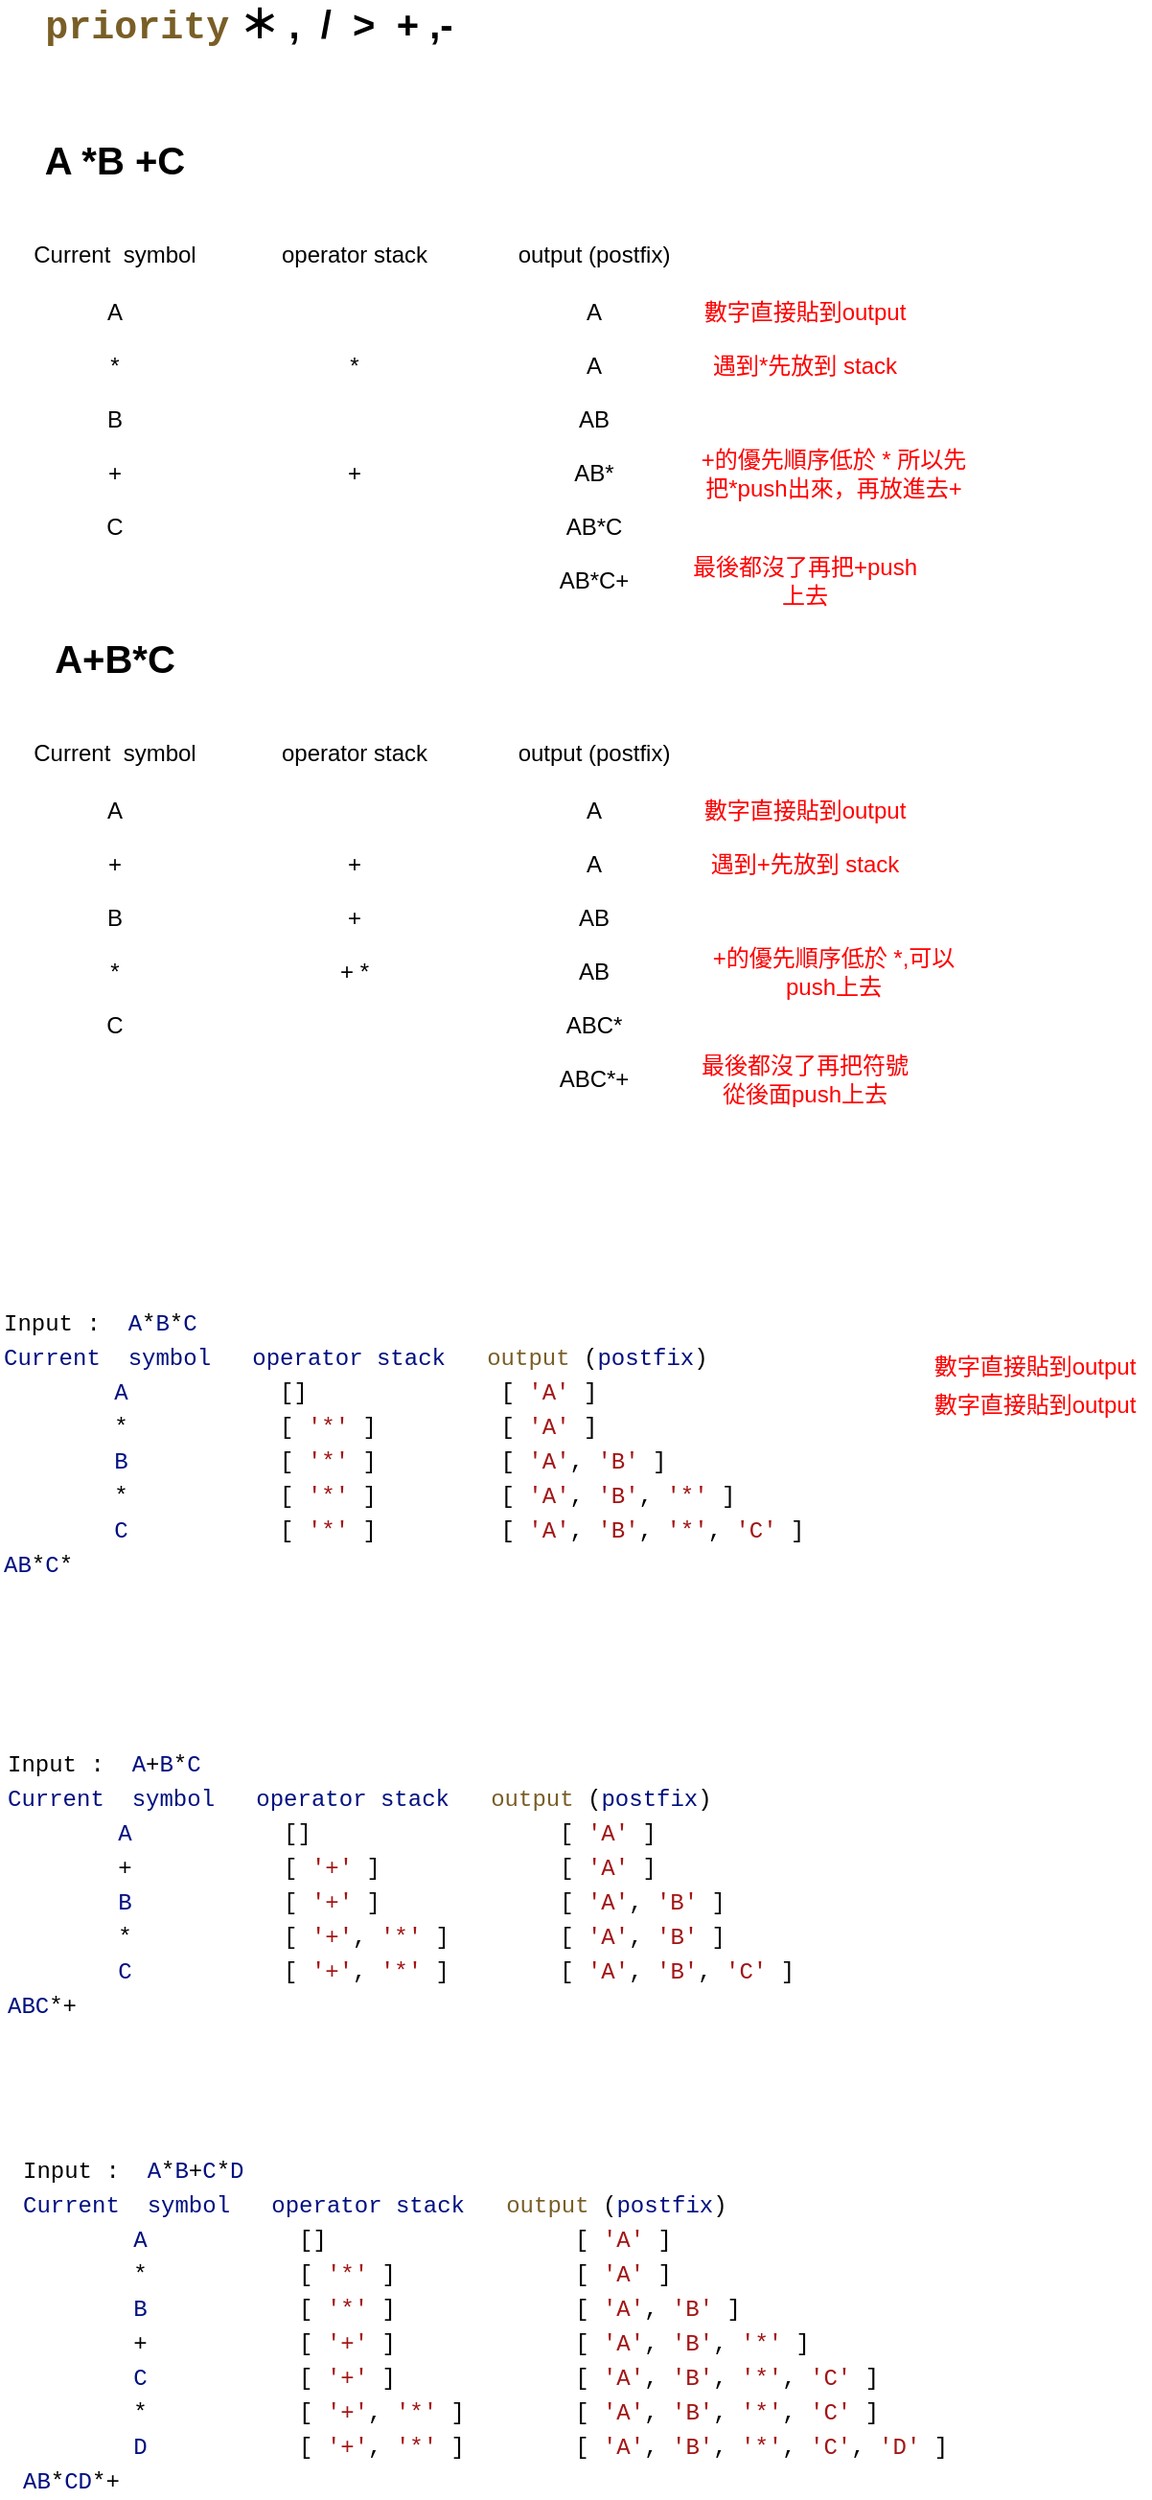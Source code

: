<mxfile version="11.3.0" type="device" pages="1"><diagram id="aN_OeSwFfWppXnUm667k" name="第1頁"><mxGraphModel dx="788" dy="567" grid="1" gridSize="10" guides="1" tooltips="1" connect="1" arrows="1" fold="1" page="1" pageScale="1" pageWidth="827" pageHeight="1169" math="0" shadow="0"><root><mxCell id="0"/><mxCell id="1" parent="0"/><mxCell id="iZFqowNPbmtwOZ752MMc-1" value="&lt;font style=&quot;font-size: 20px&quot;&gt;&lt;b&gt;A *B +C&lt;/b&gt;&lt;/font&gt;" style="text;html=1;strokeColor=none;fillColor=none;align=center;verticalAlign=middle;whiteSpace=wrap;rounded=0;" vertex="1" parent="1"><mxGeometry x="50" y="190" width="80" height="20" as="geometry"/></mxCell><mxCell id="iZFqowNPbmtwOZ752MMc-2" value="Current&amp;nbsp; symbol" style="text;html=1;strokeColor=none;fillColor=none;align=center;verticalAlign=middle;whiteSpace=wrap;rounded=0;flipH=1;" vertex="1" parent="1"><mxGeometry x="40" y="240" width="100" height="20" as="geometry"/></mxCell><mxCell id="iZFqowNPbmtwOZ752MMc-3" value="operator stack" style="text;html=1;strokeColor=none;fillColor=none;align=center;verticalAlign=middle;whiteSpace=wrap;rounded=0;flipH=1;" vertex="1" parent="1"><mxGeometry x="165" y="240" width="100" height="20" as="geometry"/></mxCell><mxCell id="iZFqowNPbmtwOZ752MMc-4" value="output (postfix)" style="text;html=1;strokeColor=none;fillColor=none;align=center;verticalAlign=middle;whiteSpace=wrap;rounded=0;flipH=1;" vertex="1" parent="1"><mxGeometry x="290" y="240" width="100" height="20" as="geometry"/></mxCell><mxCell id="iZFqowNPbmtwOZ752MMc-11" value="" style="group" vertex="1" connectable="0" parent="1"><mxGeometry x="70" y="298" width="290" height="20" as="geometry"/></mxCell><mxCell id="iZFqowNPbmtwOZ752MMc-8" value="*" style="text;html=1;strokeColor=none;fillColor=none;align=center;verticalAlign=middle;whiteSpace=wrap;rounded=0;" vertex="1" parent="iZFqowNPbmtwOZ752MMc-11"><mxGeometry width="40" height="20" as="geometry"/></mxCell><mxCell id="iZFqowNPbmtwOZ752MMc-9" value="A" style="text;html=1;strokeColor=none;fillColor=none;align=center;verticalAlign=middle;whiteSpace=wrap;rounded=0;" vertex="1" parent="iZFqowNPbmtwOZ752MMc-11"><mxGeometry x="250" width="40" height="20" as="geometry"/></mxCell><mxCell id="iZFqowNPbmtwOZ752MMc-10" value="*" style="text;html=1;strokeColor=none;fillColor=none;align=center;verticalAlign=middle;whiteSpace=wrap;rounded=0;" vertex="1" parent="iZFqowNPbmtwOZ752MMc-11"><mxGeometry x="125" width="40" height="20" as="geometry"/></mxCell><mxCell id="iZFqowNPbmtwOZ752MMc-17" value="" style="group" vertex="1" connectable="0" parent="1"><mxGeometry x="70" y="354" width="290" height="20" as="geometry"/></mxCell><mxCell id="iZFqowNPbmtwOZ752MMc-18" value="+" style="text;html=1;strokeColor=none;fillColor=none;align=center;verticalAlign=middle;whiteSpace=wrap;rounded=0;" vertex="1" parent="iZFqowNPbmtwOZ752MMc-17"><mxGeometry width="40" height="20" as="geometry"/></mxCell><mxCell id="iZFqowNPbmtwOZ752MMc-19" value="AB*" style="text;html=1;strokeColor=none;fillColor=none;align=center;verticalAlign=middle;whiteSpace=wrap;rounded=0;" vertex="1" parent="iZFqowNPbmtwOZ752MMc-17"><mxGeometry x="250" width="40" height="20" as="geometry"/></mxCell><mxCell id="iZFqowNPbmtwOZ752MMc-20" value="+" style="text;html=1;strokeColor=none;fillColor=none;align=center;verticalAlign=middle;whiteSpace=wrap;rounded=0;" vertex="1" parent="iZFqowNPbmtwOZ752MMc-17"><mxGeometry x="125" width="40" height="20" as="geometry"/></mxCell><mxCell id="iZFqowNPbmtwOZ752MMc-22" value="" style="group" vertex="1" connectable="0" parent="1"><mxGeometry x="70" y="326" width="290" height="20" as="geometry"/></mxCell><mxCell id="iZFqowNPbmtwOZ752MMc-23" value="B" style="text;html=1;strokeColor=none;fillColor=none;align=center;verticalAlign=middle;whiteSpace=wrap;rounded=0;" vertex="1" parent="iZFqowNPbmtwOZ752MMc-22"><mxGeometry width="40" height="20" as="geometry"/></mxCell><mxCell id="iZFqowNPbmtwOZ752MMc-24" value="AB" style="text;html=1;strokeColor=none;fillColor=none;align=center;verticalAlign=middle;whiteSpace=wrap;rounded=0;" vertex="1" parent="iZFqowNPbmtwOZ752MMc-22"><mxGeometry x="250" width="40" height="20" as="geometry"/></mxCell><mxCell id="iZFqowNPbmtwOZ752MMc-25" value="&amp;nbsp;" style="text;html=1;strokeColor=none;fillColor=none;align=center;verticalAlign=middle;whiteSpace=wrap;rounded=0;" vertex="1" parent="iZFqowNPbmtwOZ752MMc-22"><mxGeometry x="125" width="40" height="20" as="geometry"/></mxCell><mxCell id="iZFqowNPbmtwOZ752MMc-26" value="" style="group" vertex="1" connectable="0" parent="1"><mxGeometry x="70" y="270" width="290" height="20" as="geometry"/></mxCell><mxCell id="iZFqowNPbmtwOZ752MMc-5" value="A" style="text;html=1;strokeColor=none;fillColor=none;align=center;verticalAlign=middle;whiteSpace=wrap;rounded=0;" vertex="1" parent="iZFqowNPbmtwOZ752MMc-26"><mxGeometry width="40" height="20" as="geometry"/></mxCell><mxCell id="iZFqowNPbmtwOZ752MMc-7" value="A" style="text;html=1;strokeColor=none;fillColor=none;align=center;verticalAlign=middle;whiteSpace=wrap;rounded=0;" vertex="1" parent="iZFqowNPbmtwOZ752MMc-26"><mxGeometry x="250" width="40" height="20" as="geometry"/></mxCell><mxCell id="iZFqowNPbmtwOZ752MMc-35" value="" style="group" vertex="1" connectable="0" parent="1"><mxGeometry x="70" y="382" width="290" height="20" as="geometry"/></mxCell><mxCell id="iZFqowNPbmtwOZ752MMc-36" value="C" style="text;html=1;strokeColor=none;fillColor=none;align=center;verticalAlign=middle;whiteSpace=wrap;rounded=0;" vertex="1" parent="iZFqowNPbmtwOZ752MMc-35"><mxGeometry width="40" height="20" as="geometry"/></mxCell><mxCell id="iZFqowNPbmtwOZ752MMc-37" value="AB*C" style="text;html=1;strokeColor=none;fillColor=none;align=center;verticalAlign=middle;whiteSpace=wrap;rounded=0;" vertex="1" parent="iZFqowNPbmtwOZ752MMc-35"><mxGeometry x="250" width="40" height="20" as="geometry"/></mxCell><mxCell id="iZFqowNPbmtwOZ752MMc-38" value="&amp;nbsp;" style="text;html=1;strokeColor=none;fillColor=none;align=center;verticalAlign=middle;whiteSpace=wrap;rounded=0;" vertex="1" parent="iZFqowNPbmtwOZ752MMc-35"><mxGeometry x="125" width="40" height="20" as="geometry"/></mxCell><mxCell id="iZFqowNPbmtwOZ752MMc-40" value="" style="group" vertex="1" connectable="0" parent="1"><mxGeometry x="70" y="410" width="290" height="20" as="geometry"/></mxCell><mxCell id="iZFqowNPbmtwOZ752MMc-41" value="&amp;nbsp;" style="text;html=1;strokeColor=none;fillColor=none;align=center;verticalAlign=middle;whiteSpace=wrap;rounded=0;" vertex="1" parent="iZFqowNPbmtwOZ752MMc-40"><mxGeometry width="40" height="20" as="geometry"/></mxCell><mxCell id="iZFqowNPbmtwOZ752MMc-42" value="AB*C+" style="text;html=1;strokeColor=none;fillColor=none;align=center;verticalAlign=middle;whiteSpace=wrap;rounded=0;" vertex="1" parent="iZFqowNPbmtwOZ752MMc-40"><mxGeometry x="250" width="40" height="20" as="geometry"/></mxCell><mxCell id="iZFqowNPbmtwOZ752MMc-43" value="&amp;nbsp;" style="text;html=1;strokeColor=none;fillColor=none;align=center;verticalAlign=middle;whiteSpace=wrap;rounded=0;" vertex="1" parent="iZFqowNPbmtwOZ752MMc-40"><mxGeometry x="125" width="40" height="20" as="geometry"/></mxCell><mxCell id="iZFqowNPbmtwOZ752MMc-47" value="&lt;font color=&quot;#ff0000&quot;&gt;數字直接貼到output&lt;/font&gt;" style="text;html=1;strokeColor=none;fillColor=none;align=center;verticalAlign=middle;whiteSpace=wrap;rounded=0;" vertex="1" parent="1"><mxGeometry x="390" y="270" width="120" height="20" as="geometry"/></mxCell><mxCell id="iZFqowNPbmtwOZ752MMc-48" value="&lt;font color=&quot;#ff0000&quot;&gt;遇到*先放到 stack&lt;/font&gt;" style="text;html=1;strokeColor=none;fillColor=none;align=center;verticalAlign=middle;whiteSpace=wrap;rounded=0;" vertex="1" parent="1"><mxGeometry x="390" y="298" width="120" height="20" as="geometry"/></mxCell><mxCell id="iZFqowNPbmtwOZ752MMc-51" value="&lt;font color=&quot;#ff0000&quot;&gt;+的優先順序低於 * 所以先把*push出來，再放進去+&lt;br&gt;&lt;/font&gt;" style="text;html=1;strokeColor=none;fillColor=none;align=center;verticalAlign=middle;whiteSpace=wrap;rounded=0;" vertex="1" parent="1"><mxGeometry x="390" y="354" width="150" height="20" as="geometry"/></mxCell><mxCell id="iZFqowNPbmtwOZ752MMc-52" value="&lt;font color=&quot;#ff0000&quot;&gt;最後都沒了再把+push上去&lt;br&gt;&lt;/font&gt;" style="text;html=1;strokeColor=none;fillColor=none;align=center;verticalAlign=middle;whiteSpace=wrap;rounded=0;" vertex="1" parent="1"><mxGeometry x="390" y="410" width="120" height="20" as="geometry"/></mxCell><mxCell id="iZFqowNPbmtwOZ752MMc-53" value="&lt;b style=&quot;font-size: 20px&quot;&gt;&lt;span style=&quot;color: rgb(121 , 94 , 38) ; background-color: rgb(255 , 255 , 255) ; font-family: &amp;#34;menlo&amp;#34; , &amp;#34;monaco&amp;#34; , &amp;#34;courier new&amp;#34; , monospace ; white-space: pre&quot;&gt;priority&lt;/span&gt;&amp;nbsp;＊ ,&amp;nbsp; /&amp;nbsp; &amp;gt;&amp;nbsp; + ,-&amp;nbsp;&amp;nbsp;&lt;/b&gt;" style="text;html=1;strokeColor=none;fillColor=none;align=center;verticalAlign=middle;whiteSpace=wrap;rounded=0;" vertex="1" parent="1"><mxGeometry x="32.5" y="120" width="265" height="20" as="geometry"/></mxCell><mxCell id="iZFqowNPbmtwOZ752MMc-54" value="&lt;font style=&quot;font-size: 20px&quot;&gt;&lt;b&gt;A+B*C&lt;/b&gt;&lt;/font&gt;" style="text;html=1;strokeColor=none;fillColor=none;align=center;verticalAlign=middle;whiteSpace=wrap;rounded=0;" vertex="1" parent="1"><mxGeometry x="50" y="450" width="80" height="20" as="geometry"/></mxCell><mxCell id="iZFqowNPbmtwOZ752MMc-55" value="Current&amp;nbsp; symbol" style="text;html=1;strokeColor=none;fillColor=none;align=center;verticalAlign=middle;whiteSpace=wrap;rounded=0;flipH=1;" vertex="1" parent="1"><mxGeometry x="40" y="500" width="100" height="20" as="geometry"/></mxCell><mxCell id="iZFqowNPbmtwOZ752MMc-56" value="operator stack" style="text;html=1;strokeColor=none;fillColor=none;align=center;verticalAlign=middle;whiteSpace=wrap;rounded=0;flipH=1;" vertex="1" parent="1"><mxGeometry x="165" y="500" width="100" height="20" as="geometry"/></mxCell><mxCell id="iZFqowNPbmtwOZ752MMc-57" value="output (postfix)" style="text;html=1;strokeColor=none;fillColor=none;align=center;verticalAlign=middle;whiteSpace=wrap;rounded=0;flipH=1;" vertex="1" parent="1"><mxGeometry x="290" y="500" width="100" height="20" as="geometry"/></mxCell><mxCell id="iZFqowNPbmtwOZ752MMc-58" value="" style="group" vertex="1" connectable="0" parent="1"><mxGeometry x="70" y="558" width="290" height="20" as="geometry"/></mxCell><mxCell id="iZFqowNPbmtwOZ752MMc-59" value="+" style="text;html=1;strokeColor=none;fillColor=none;align=center;verticalAlign=middle;whiteSpace=wrap;rounded=0;" vertex="1" parent="iZFqowNPbmtwOZ752MMc-58"><mxGeometry width="40" height="20" as="geometry"/></mxCell><mxCell id="iZFqowNPbmtwOZ752MMc-60" value="A" style="text;html=1;strokeColor=none;fillColor=none;align=center;verticalAlign=middle;whiteSpace=wrap;rounded=0;" vertex="1" parent="iZFqowNPbmtwOZ752MMc-58"><mxGeometry x="250" width="40" height="20" as="geometry"/></mxCell><mxCell id="iZFqowNPbmtwOZ752MMc-61" value="+" style="text;html=1;strokeColor=none;fillColor=none;align=center;verticalAlign=middle;whiteSpace=wrap;rounded=0;" vertex="1" parent="iZFqowNPbmtwOZ752MMc-58"><mxGeometry x="125" width="40" height="20" as="geometry"/></mxCell><mxCell id="iZFqowNPbmtwOZ752MMc-62" value="" style="group" vertex="1" connectable="0" parent="1"><mxGeometry x="70" y="614" width="290" height="20" as="geometry"/></mxCell><mxCell id="iZFqowNPbmtwOZ752MMc-63" value="*" style="text;html=1;strokeColor=none;fillColor=none;align=center;verticalAlign=middle;whiteSpace=wrap;rounded=0;" vertex="1" parent="iZFqowNPbmtwOZ752MMc-62"><mxGeometry width="40" height="20" as="geometry"/></mxCell><mxCell id="iZFqowNPbmtwOZ752MMc-64" value="AB" style="text;html=1;strokeColor=none;fillColor=none;align=center;verticalAlign=middle;whiteSpace=wrap;rounded=0;" vertex="1" parent="iZFqowNPbmtwOZ752MMc-62"><mxGeometry x="250" width="40" height="20" as="geometry"/></mxCell><mxCell id="iZFqowNPbmtwOZ752MMc-65" value="+ *" style="text;html=1;strokeColor=none;fillColor=none;align=center;verticalAlign=middle;whiteSpace=wrap;rounded=0;" vertex="1" parent="iZFqowNPbmtwOZ752MMc-62"><mxGeometry x="125" width="40" height="20" as="geometry"/></mxCell><mxCell id="iZFqowNPbmtwOZ752MMc-66" value="" style="group" vertex="1" connectable="0" parent="1"><mxGeometry x="70" y="586" width="290" height="20" as="geometry"/></mxCell><mxCell id="iZFqowNPbmtwOZ752MMc-67" value="B" style="text;html=1;strokeColor=none;fillColor=none;align=center;verticalAlign=middle;whiteSpace=wrap;rounded=0;" vertex="1" parent="iZFqowNPbmtwOZ752MMc-66"><mxGeometry width="40" height="20" as="geometry"/></mxCell><mxCell id="iZFqowNPbmtwOZ752MMc-68" value="AB" style="text;html=1;strokeColor=none;fillColor=none;align=center;verticalAlign=middle;whiteSpace=wrap;rounded=0;" vertex="1" parent="iZFqowNPbmtwOZ752MMc-66"><mxGeometry x="250" width="40" height="20" as="geometry"/></mxCell><mxCell id="iZFqowNPbmtwOZ752MMc-69" value="+" style="text;html=1;strokeColor=none;fillColor=none;align=center;verticalAlign=middle;whiteSpace=wrap;rounded=0;" vertex="1" parent="iZFqowNPbmtwOZ752MMc-66"><mxGeometry x="125" width="40" height="20" as="geometry"/></mxCell><mxCell id="iZFqowNPbmtwOZ752MMc-70" value="" style="group" vertex="1" connectable="0" parent="1"><mxGeometry x="70" y="530" width="290" height="20" as="geometry"/></mxCell><mxCell id="iZFqowNPbmtwOZ752MMc-71" value="A" style="text;html=1;strokeColor=none;fillColor=none;align=center;verticalAlign=middle;whiteSpace=wrap;rounded=0;" vertex="1" parent="iZFqowNPbmtwOZ752MMc-70"><mxGeometry width="40" height="20" as="geometry"/></mxCell><mxCell id="iZFqowNPbmtwOZ752MMc-72" value="A" style="text;html=1;strokeColor=none;fillColor=none;align=center;verticalAlign=middle;whiteSpace=wrap;rounded=0;" vertex="1" parent="iZFqowNPbmtwOZ752MMc-70"><mxGeometry x="250" width="40" height="20" as="geometry"/></mxCell><mxCell id="iZFqowNPbmtwOZ752MMc-73" value="" style="group" vertex="1" connectable="0" parent="1"><mxGeometry x="70" y="642" width="290" height="20" as="geometry"/></mxCell><mxCell id="iZFqowNPbmtwOZ752MMc-74" value="C" style="text;html=1;strokeColor=none;fillColor=none;align=center;verticalAlign=middle;whiteSpace=wrap;rounded=0;" vertex="1" parent="iZFqowNPbmtwOZ752MMc-73"><mxGeometry width="40" height="20" as="geometry"/></mxCell><mxCell id="iZFqowNPbmtwOZ752MMc-75" value="ABC*" style="text;html=1;strokeColor=none;fillColor=none;align=center;verticalAlign=middle;whiteSpace=wrap;rounded=0;" vertex="1" parent="iZFqowNPbmtwOZ752MMc-73"><mxGeometry x="250" width="40" height="20" as="geometry"/></mxCell><mxCell id="iZFqowNPbmtwOZ752MMc-76" value="&amp;nbsp;" style="text;html=1;strokeColor=none;fillColor=none;align=center;verticalAlign=middle;whiteSpace=wrap;rounded=0;" vertex="1" parent="iZFqowNPbmtwOZ752MMc-73"><mxGeometry x="125" width="40" height="20" as="geometry"/></mxCell><mxCell id="iZFqowNPbmtwOZ752MMc-77" value="" style="group" vertex="1" connectable="0" parent="1"><mxGeometry x="70" y="670" width="290" height="20" as="geometry"/></mxCell><mxCell id="iZFqowNPbmtwOZ752MMc-78" value="&amp;nbsp;" style="text;html=1;strokeColor=none;fillColor=none;align=center;verticalAlign=middle;whiteSpace=wrap;rounded=0;" vertex="1" parent="iZFqowNPbmtwOZ752MMc-77"><mxGeometry width="40" height="20" as="geometry"/></mxCell><mxCell id="iZFqowNPbmtwOZ752MMc-79" value="ABC*+" style="text;html=1;strokeColor=none;fillColor=none;align=center;verticalAlign=middle;whiteSpace=wrap;rounded=0;" vertex="1" parent="iZFqowNPbmtwOZ752MMc-77"><mxGeometry x="250" width="40" height="20" as="geometry"/></mxCell><mxCell id="iZFqowNPbmtwOZ752MMc-80" value="&amp;nbsp;" style="text;html=1;strokeColor=none;fillColor=none;align=center;verticalAlign=middle;whiteSpace=wrap;rounded=0;" vertex="1" parent="iZFqowNPbmtwOZ752MMc-77"><mxGeometry x="125" width="40" height="20" as="geometry"/></mxCell><mxCell id="iZFqowNPbmtwOZ752MMc-81" value="&lt;font color=&quot;#ff0000&quot;&gt;數字直接貼到output&lt;/font&gt;" style="text;html=1;strokeColor=none;fillColor=none;align=center;verticalAlign=middle;whiteSpace=wrap;rounded=0;" vertex="1" parent="1"><mxGeometry x="390" y="530" width="120" height="20" as="geometry"/></mxCell><mxCell id="iZFqowNPbmtwOZ752MMc-82" value="&lt;font color=&quot;#ff0000&quot;&gt;遇到+先放到 stack&lt;/font&gt;" style="text;html=1;strokeColor=none;fillColor=none;align=center;verticalAlign=middle;whiteSpace=wrap;rounded=0;" vertex="1" parent="1"><mxGeometry x="390" y="558" width="120" height="20" as="geometry"/></mxCell><mxCell id="iZFqowNPbmtwOZ752MMc-83" value="&lt;font color=&quot;#ff0000&quot;&gt;+的優先順序低於 *,可以push上去&lt;br&gt;&lt;/font&gt;" style="text;html=1;strokeColor=none;fillColor=none;align=center;verticalAlign=middle;whiteSpace=wrap;rounded=0;" vertex="1" parent="1"><mxGeometry x="390" y="614" width="150" height="20" as="geometry"/></mxCell><mxCell id="iZFqowNPbmtwOZ752MMc-84" value="&lt;font color=&quot;#ff0000&quot;&gt;最後都沒了再把符號從後面push上去&lt;br&gt;&lt;/font&gt;" style="text;html=1;strokeColor=none;fillColor=none;align=center;verticalAlign=middle;whiteSpace=wrap;rounded=0;" vertex="1" parent="1"><mxGeometry x="390" y="670" width="120" height="20" as="geometry"/></mxCell><mxCell id="iZFqowNPbmtwOZ752MMc-87" value="&lt;div style=&quot;background-color: rgb(255 , 255 , 255) ; font-family: &amp;#34;menlo&amp;#34; , &amp;#34;monaco&amp;#34; , &amp;#34;courier new&amp;#34; , monospace ; line-height: 18px ; white-space: pre&quot;&gt;&lt;div style=&quot;font-family: &amp;#34;menlo&amp;#34; , &amp;#34;monaco&amp;#34; , &amp;#34;courier new&amp;#34; , monospace ; line-height: 18px&quot;&gt;&lt;div&gt;Input&amp;nbsp;:&amp;nbsp;&amp;nbsp;&lt;span style=&quot;color: #001080&quot;&gt;A&lt;/span&gt;*&lt;span style=&quot;color: #001080&quot;&gt;B&lt;/span&gt;*&lt;span style=&quot;color: #001080&quot;&gt;C&lt;/span&gt;&lt;/div&gt;&lt;div&gt;&lt;span style=&quot;color: #001080&quot;&gt;Current&lt;/span&gt;&amp;nbsp;&amp;nbsp;&lt;span style=&quot;color: #001080&quot;&gt;symbol&lt;/span&gt;&amp;nbsp;&amp;nbsp;&amp;nbsp;&lt;span style=&quot;color: #001080&quot;&gt;operator&lt;/span&gt;&amp;nbsp;&lt;span style=&quot;color: #001080&quot;&gt;stack&lt;/span&gt;&amp;nbsp;&amp;nbsp;&amp;nbsp;&lt;span style=&quot;color: #795e26&quot;&gt;output&lt;/span&gt;&amp;nbsp;(&lt;span style=&quot;color: #001080&quot;&gt;postfix&lt;/span&gt;)&lt;/div&gt;&lt;div&gt;&amp;nbsp;&amp;nbsp;&amp;nbsp;&amp;nbsp;&amp;nbsp;&amp;nbsp;&amp;nbsp;&amp;nbsp;&lt;span style=&quot;color: #001080&quot;&gt;A&lt;/span&gt;&amp;nbsp;&amp;nbsp;&amp;nbsp;&amp;nbsp;&amp;nbsp;&amp;nbsp;&amp;nbsp;&amp;nbsp;&amp;nbsp;&amp;nbsp;&amp;nbsp;[]&amp;nbsp;&amp;nbsp;&amp;nbsp;&amp;nbsp;&amp;nbsp;&amp;nbsp;&amp;nbsp;&amp;nbsp;&amp;nbsp;&amp;nbsp;&amp;nbsp;&amp;nbsp;&amp;nbsp;&amp;nbsp;[&amp;nbsp;&lt;span style=&quot;color: #a31515&quot;&gt;'A'&lt;/span&gt;&amp;nbsp;]&lt;/div&gt;&lt;div&gt;&amp;nbsp;&amp;nbsp;&amp;nbsp;&amp;nbsp;&amp;nbsp;&amp;nbsp;&amp;nbsp;&amp;nbsp;*&amp;nbsp;&amp;nbsp;&amp;nbsp;&amp;nbsp;&amp;nbsp;&amp;nbsp;&amp;nbsp;&amp;nbsp;&amp;nbsp;&amp;nbsp;&amp;nbsp;[&amp;nbsp;&lt;span style=&quot;color: #a31515&quot;&gt;'*'&lt;/span&gt;&amp;nbsp;]&amp;nbsp;&amp;nbsp;&amp;nbsp;&amp;nbsp;&amp;nbsp;&amp;nbsp;&amp;nbsp;&amp;nbsp;&amp;nbsp;[&amp;nbsp;&lt;span style=&quot;color: #a31515&quot;&gt;'A'&lt;/span&gt;&amp;nbsp;]&lt;/div&gt;&lt;div&gt;&amp;nbsp;&amp;nbsp;&amp;nbsp;&amp;nbsp;&amp;nbsp;&amp;nbsp;&amp;nbsp;&amp;nbsp;&lt;span style=&quot;color: #001080&quot;&gt;B&lt;/span&gt;&amp;nbsp;&amp;nbsp;&amp;nbsp;&amp;nbsp;&amp;nbsp;&amp;nbsp;&amp;nbsp;&amp;nbsp;&amp;nbsp;&amp;nbsp;&amp;nbsp;[&amp;nbsp;&lt;span style=&quot;color: #a31515&quot;&gt;'*'&lt;/span&gt;&amp;nbsp;]&amp;nbsp;&amp;nbsp;&amp;nbsp;&amp;nbsp;&amp;nbsp;&amp;nbsp;&amp;nbsp;&amp;nbsp;&amp;nbsp;[&amp;nbsp;&lt;span style=&quot;color: #a31515&quot;&gt;'A'&lt;/span&gt;,&amp;nbsp;&lt;span style=&quot;color: #a31515&quot;&gt;'B'&lt;/span&gt;&amp;nbsp;]&lt;/div&gt;&lt;div&gt;&amp;nbsp;&amp;nbsp;&amp;nbsp;&amp;nbsp;&amp;nbsp;&amp;nbsp;&amp;nbsp;&amp;nbsp;*&amp;nbsp;&amp;nbsp;&amp;nbsp;&amp;nbsp;&amp;nbsp;&amp;nbsp;&amp;nbsp;&amp;nbsp;&amp;nbsp;&amp;nbsp;&amp;nbsp;[&amp;nbsp;&lt;span style=&quot;color: #a31515&quot;&gt;'*'&lt;/span&gt;&amp;nbsp;]&amp;nbsp;&amp;nbsp;&amp;nbsp;&amp;nbsp;&amp;nbsp;&amp;nbsp;&amp;nbsp;&amp;nbsp;&amp;nbsp;[&amp;nbsp;&lt;span style=&quot;color: #a31515&quot;&gt;'A'&lt;/span&gt;,&amp;nbsp;&lt;span style=&quot;color: #a31515&quot;&gt;'B'&lt;/span&gt;,&amp;nbsp;&lt;span style=&quot;color: #a31515&quot;&gt;'*'&lt;/span&gt;&amp;nbsp;]&lt;/div&gt;&lt;div&gt;&amp;nbsp;&amp;nbsp;&amp;nbsp;&amp;nbsp;&amp;nbsp;&amp;nbsp;&amp;nbsp;&amp;nbsp;&lt;span style=&quot;color: #001080&quot;&gt;C&lt;/span&gt;&amp;nbsp;&amp;nbsp;&amp;nbsp;&amp;nbsp;&amp;nbsp;&amp;nbsp;&amp;nbsp;&amp;nbsp;&amp;nbsp;&amp;nbsp;&amp;nbsp;[&amp;nbsp;&lt;span style=&quot;color: #a31515&quot;&gt;'*'&lt;/span&gt;&amp;nbsp;]&amp;nbsp;&amp;nbsp;&amp;nbsp;&amp;nbsp;&amp;nbsp;&amp;nbsp;&amp;nbsp;&amp;nbsp;&amp;nbsp;[&amp;nbsp;&lt;span style=&quot;color: #a31515&quot;&gt;'A'&lt;/span&gt;,&amp;nbsp;&lt;span style=&quot;color: #a31515&quot;&gt;'B'&lt;/span&gt;,&amp;nbsp;&lt;span style=&quot;color: #a31515&quot;&gt;'*'&lt;/span&gt;,&amp;nbsp;&lt;span style=&quot;color: #a31515&quot;&gt;'C'&lt;/span&gt;&amp;nbsp;]&lt;/div&gt;&lt;div&gt;&lt;span style=&quot;color: #001080&quot;&gt;AB&lt;/span&gt;*&lt;span style=&quot;color: #001080&quot;&gt;C&lt;/span&gt;*&lt;/div&gt;&lt;/div&gt;&lt;/div&gt;" style="text;html=1;strokeColor=none;fillColor=none;align=left;verticalAlign=middle;whiteSpace=wrap;rounded=0;" vertex="1" parent="1"><mxGeometry x="30" y="780" width="470" height="180" as="geometry"/></mxCell><mxCell id="iZFqowNPbmtwOZ752MMc-88" value="&lt;font color=&quot;#ff0000&quot;&gt;數字直接貼到output&lt;/font&gt;" style="text;html=1;strokeColor=none;fillColor=none;align=center;verticalAlign=middle;whiteSpace=wrap;rounded=0;" vertex="1" parent="1"><mxGeometry x="510" y="820" width="120" height="20" as="geometry"/></mxCell><mxCell id="iZFqowNPbmtwOZ752MMc-89" value="&lt;font color=&quot;#ff0000&quot;&gt;數字直接貼到output&lt;/font&gt;" style="text;html=1;strokeColor=none;fillColor=none;align=center;verticalAlign=middle;whiteSpace=wrap;rounded=0;" vertex="1" parent="1"><mxGeometry x="510" y="840" width="120" height="20" as="geometry"/></mxCell><mxCell id="iZFqowNPbmtwOZ752MMc-91" value="&lt;div style=&quot;background-color: rgb(255 , 255 , 255) ; font-family: &amp;quot;menlo&amp;quot; , &amp;quot;monaco&amp;quot; , &amp;quot;courier new&amp;quot; , monospace ; line-height: 18px ; white-space: pre&quot;&gt;&lt;div&gt;Input&amp;nbsp;:&amp;nbsp;&amp;nbsp;&lt;span style=&quot;color: #001080&quot;&gt;A&lt;/span&gt;+&lt;span style=&quot;color: #001080&quot;&gt;B&lt;/span&gt;*&lt;span style=&quot;color: #001080&quot;&gt;C&lt;/span&gt;&lt;/div&gt;&lt;div&gt;&lt;span style=&quot;color: #001080&quot;&gt;Current&lt;/span&gt;&amp;nbsp;&amp;nbsp;&lt;span style=&quot;color: #001080&quot;&gt;symbol&lt;/span&gt;&amp;nbsp;&amp;nbsp;&amp;nbsp;&lt;span style=&quot;color: #001080&quot;&gt;operator&lt;/span&gt;&amp;nbsp;&lt;span style=&quot;color: #001080&quot;&gt;stack&lt;/span&gt;&amp;nbsp;&amp;nbsp;&amp;nbsp;&lt;span style=&quot;color: #795e26&quot;&gt;output&lt;/span&gt;&amp;nbsp;(&lt;span style=&quot;color: #001080&quot;&gt;postfix&lt;/span&gt;)&lt;/div&gt;&lt;div&gt;&amp;nbsp;&amp;nbsp;&amp;nbsp;&amp;nbsp;&amp;nbsp;&amp;nbsp;&amp;nbsp;&amp;nbsp;&lt;span style=&quot;color: #001080&quot;&gt;A&lt;/span&gt;&amp;nbsp;&amp;nbsp;&amp;nbsp;&amp;nbsp;&amp;nbsp;&amp;nbsp;&amp;nbsp;&amp;nbsp;&amp;nbsp;&amp;nbsp;&amp;nbsp;[]&amp;nbsp;&amp;nbsp;&amp;nbsp;&amp;nbsp;&amp;nbsp;&amp;nbsp;&amp;nbsp;&amp;nbsp;&amp;nbsp;&amp;nbsp;&amp;nbsp;&amp;nbsp;&amp;nbsp;&amp;nbsp;&amp;nbsp;&amp;nbsp;&amp;nbsp;&amp;nbsp;[&amp;nbsp;&lt;span style=&quot;color: #a31515&quot;&gt;'A'&lt;/span&gt;&amp;nbsp;]&lt;/div&gt;&lt;div&gt;&amp;nbsp;&amp;nbsp;&amp;nbsp;&amp;nbsp;&amp;nbsp;&amp;nbsp;&amp;nbsp;&amp;nbsp;+&amp;nbsp;&amp;nbsp;&amp;nbsp;&amp;nbsp;&amp;nbsp;&amp;nbsp;&amp;nbsp;&amp;nbsp;&amp;nbsp;&amp;nbsp;&amp;nbsp;[&amp;nbsp;&lt;span style=&quot;color: #a31515&quot;&gt;'+'&lt;/span&gt;&amp;nbsp;]&amp;nbsp;&amp;nbsp;&amp;nbsp;&amp;nbsp;&amp;nbsp;&amp;nbsp;&amp;nbsp;&amp;nbsp;&amp;nbsp;&amp;nbsp;&amp;nbsp;&amp;nbsp;&amp;nbsp;[&amp;nbsp;&lt;span style=&quot;color: #a31515&quot;&gt;'A'&lt;/span&gt;&amp;nbsp;]&lt;/div&gt;&lt;div&gt;&amp;nbsp;&amp;nbsp;&amp;nbsp;&amp;nbsp;&amp;nbsp;&amp;nbsp;&amp;nbsp;&amp;nbsp;&lt;span style=&quot;color: #001080&quot;&gt;B&lt;/span&gt;&amp;nbsp;&amp;nbsp;&amp;nbsp;&amp;nbsp;&amp;nbsp;&amp;nbsp;&amp;nbsp;&amp;nbsp;&amp;nbsp;&amp;nbsp;&amp;nbsp;[&amp;nbsp;&lt;span style=&quot;color: #a31515&quot;&gt;'+'&lt;/span&gt;&amp;nbsp;]&amp;nbsp;&amp;nbsp;&amp;nbsp;&amp;nbsp;&amp;nbsp;&amp;nbsp;&amp;nbsp;&amp;nbsp;&amp;nbsp;&amp;nbsp;&amp;nbsp;&amp;nbsp;&amp;nbsp;[&amp;nbsp;&lt;span style=&quot;color: #a31515&quot;&gt;'A'&lt;/span&gt;,&amp;nbsp;&lt;span style=&quot;color: #a31515&quot;&gt;'B'&lt;/span&gt;&amp;nbsp;]&lt;/div&gt;&lt;div&gt;&amp;nbsp;&amp;nbsp;&amp;nbsp;&amp;nbsp;&amp;nbsp;&amp;nbsp;&amp;nbsp;&amp;nbsp;*&amp;nbsp;&amp;nbsp;&amp;nbsp;&amp;nbsp;&amp;nbsp;&amp;nbsp;&amp;nbsp;&amp;nbsp;&amp;nbsp;&amp;nbsp;&amp;nbsp;[&amp;nbsp;&lt;span style=&quot;color: #a31515&quot;&gt;'+'&lt;/span&gt;,&amp;nbsp;&lt;span style=&quot;color: #a31515&quot;&gt;'*'&lt;/span&gt;&amp;nbsp;]&amp;nbsp;&amp;nbsp;&amp;nbsp;&amp;nbsp;&amp;nbsp;&amp;nbsp;&amp;nbsp;&amp;nbsp;[&amp;nbsp;&lt;span style=&quot;color: #a31515&quot;&gt;'A'&lt;/span&gt;,&amp;nbsp;&lt;span style=&quot;color: #a31515&quot;&gt;'B'&lt;/span&gt;&amp;nbsp;]&lt;/div&gt;&lt;div&gt;&amp;nbsp;&amp;nbsp;&amp;nbsp;&amp;nbsp;&amp;nbsp;&amp;nbsp;&amp;nbsp;&amp;nbsp;&lt;span style=&quot;color: #001080&quot;&gt;C&lt;/span&gt;&amp;nbsp;&amp;nbsp;&amp;nbsp;&amp;nbsp;&amp;nbsp;&amp;nbsp;&amp;nbsp;&amp;nbsp;&amp;nbsp;&amp;nbsp;&amp;nbsp;[&amp;nbsp;&lt;span style=&quot;color: #a31515&quot;&gt;'+'&lt;/span&gt;,&amp;nbsp;&lt;span style=&quot;color: #a31515&quot;&gt;'*'&lt;/span&gt;&amp;nbsp;]&amp;nbsp;&amp;nbsp;&amp;nbsp;&amp;nbsp;&amp;nbsp;&amp;nbsp;&amp;nbsp;&amp;nbsp;[&amp;nbsp;&lt;span style=&quot;color: #a31515&quot;&gt;'A'&lt;/span&gt;,&amp;nbsp;&lt;span style=&quot;color: #a31515&quot;&gt;'B'&lt;/span&gt;,&amp;nbsp;&lt;span style=&quot;color: #a31515&quot;&gt;'C'&lt;/span&gt;&amp;nbsp;]&lt;/div&gt;&lt;div&gt;&lt;span style=&quot;color: #001080&quot;&gt;ABC&lt;/span&gt;*+&lt;/div&gt;&lt;/div&gt;" style="text;html=1;strokeColor=none;fillColor=none;align=left;verticalAlign=middle;whiteSpace=wrap;rounded=0;" vertex="1" parent="1"><mxGeometry x="32" y="1010" width="418" height="180" as="geometry"/></mxCell><mxCell id="iZFqowNPbmtwOZ752MMc-93" value="&lt;div style=&quot;background-color: rgb(255 , 255 , 255) ; font-family: &amp;#34;menlo&amp;#34; , &amp;#34;monaco&amp;#34; , &amp;#34;courier new&amp;#34; , monospace ; line-height: 18px ; white-space: pre&quot;&gt;&lt;div&gt;Input&amp;nbsp;:&amp;nbsp;&amp;nbsp;&lt;span style=&quot;color: #001080&quot;&gt;A&lt;/span&gt;*&lt;span style=&quot;color: #001080&quot;&gt;B&lt;/span&gt;+&lt;span style=&quot;color: #001080&quot;&gt;C&lt;/span&gt;*&lt;span style=&quot;color: #001080&quot;&gt;D&lt;/span&gt;&lt;/div&gt;&lt;div&gt;&lt;span style=&quot;color: #001080&quot;&gt;Current&lt;/span&gt;&amp;nbsp;&amp;nbsp;&lt;span style=&quot;color: #001080&quot;&gt;symbol&lt;/span&gt;&amp;nbsp;&amp;nbsp;&amp;nbsp;&lt;span style=&quot;color: #001080&quot;&gt;operator&lt;/span&gt;&amp;nbsp;&lt;span style=&quot;color: #001080&quot;&gt;stack&lt;/span&gt;&amp;nbsp;&amp;nbsp;&amp;nbsp;&lt;span style=&quot;color: #795e26&quot;&gt;output&lt;/span&gt;&amp;nbsp;(&lt;span style=&quot;color: #001080&quot;&gt;postfix&lt;/span&gt;)&lt;/div&gt;&lt;div&gt;&amp;nbsp;&amp;nbsp;&amp;nbsp;&amp;nbsp;&amp;nbsp;&amp;nbsp;&amp;nbsp;&amp;nbsp;&lt;span style=&quot;color: #001080&quot;&gt;A&lt;/span&gt;&amp;nbsp;&amp;nbsp;&amp;nbsp;&amp;nbsp;&amp;nbsp;&amp;nbsp;&amp;nbsp;&amp;nbsp;&amp;nbsp;&amp;nbsp;&amp;nbsp;[]&amp;nbsp;&amp;nbsp;&amp;nbsp;&amp;nbsp;&amp;nbsp;&amp;nbsp;&amp;nbsp;&amp;nbsp;&amp;nbsp;&amp;nbsp;&amp;nbsp;&amp;nbsp;&amp;nbsp;&amp;nbsp;&amp;nbsp;&amp;nbsp;&amp;nbsp;&amp;nbsp;[&amp;nbsp;&lt;span style=&quot;color: #a31515&quot;&gt;'A'&lt;/span&gt;&amp;nbsp;]&lt;/div&gt;&lt;div&gt;&amp;nbsp;&amp;nbsp;&amp;nbsp;&amp;nbsp;&amp;nbsp;&amp;nbsp;&amp;nbsp;&amp;nbsp;*&amp;nbsp;&amp;nbsp;&amp;nbsp;&amp;nbsp;&amp;nbsp;&amp;nbsp;&amp;nbsp;&amp;nbsp;&amp;nbsp;&amp;nbsp;&amp;nbsp;[&amp;nbsp;&lt;span style=&quot;color: #a31515&quot;&gt;'*'&lt;/span&gt;&amp;nbsp;]&amp;nbsp;&amp;nbsp;&amp;nbsp;&amp;nbsp;&amp;nbsp;&amp;nbsp;&amp;nbsp;&amp;nbsp;&amp;nbsp;&amp;nbsp;&amp;nbsp;&amp;nbsp;&amp;nbsp;[&amp;nbsp;&lt;span style=&quot;color: #a31515&quot;&gt;'A'&lt;/span&gt;&amp;nbsp;]&lt;/div&gt;&lt;div&gt;&amp;nbsp;&amp;nbsp;&amp;nbsp;&amp;nbsp;&amp;nbsp;&amp;nbsp;&amp;nbsp;&amp;nbsp;&lt;span style=&quot;color: #001080&quot;&gt;B&lt;/span&gt;&amp;nbsp;&amp;nbsp;&amp;nbsp;&amp;nbsp;&amp;nbsp;&amp;nbsp;&amp;nbsp;&amp;nbsp;&amp;nbsp;&amp;nbsp;&amp;nbsp;[&amp;nbsp;&lt;span style=&quot;color: #a31515&quot;&gt;'*'&lt;/span&gt;&amp;nbsp;]&amp;nbsp;&amp;nbsp;&amp;nbsp;&amp;nbsp;&amp;nbsp;&amp;nbsp;&amp;nbsp;&amp;nbsp;&amp;nbsp;&amp;nbsp;&amp;nbsp;&amp;nbsp;&amp;nbsp;[&amp;nbsp;&lt;span style=&quot;color: #a31515&quot;&gt;'A'&lt;/span&gt;,&amp;nbsp;&lt;span style=&quot;color: #a31515&quot;&gt;'B'&lt;/span&gt;&amp;nbsp;]&lt;/div&gt;&lt;div&gt;&amp;nbsp;&amp;nbsp;&amp;nbsp;&amp;nbsp;&amp;nbsp;&amp;nbsp;&amp;nbsp;&amp;nbsp;+&amp;nbsp;&amp;nbsp;&amp;nbsp;&amp;nbsp;&amp;nbsp;&amp;nbsp;&amp;nbsp;&amp;nbsp;&amp;nbsp;&amp;nbsp;&amp;nbsp;[&amp;nbsp;&lt;span style=&quot;color: #a31515&quot;&gt;'+'&lt;/span&gt;&amp;nbsp;]&amp;nbsp;&amp;nbsp;&amp;nbsp;&amp;nbsp;&amp;nbsp;&amp;nbsp;&amp;nbsp;&amp;nbsp;&amp;nbsp;&amp;nbsp;&amp;nbsp;&amp;nbsp;&amp;nbsp;[&amp;nbsp;&lt;span style=&quot;color: #a31515&quot;&gt;'A'&lt;/span&gt;,&amp;nbsp;&lt;span style=&quot;color: #a31515&quot;&gt;'B'&lt;/span&gt;,&amp;nbsp;&lt;span style=&quot;color: #a31515&quot;&gt;'*'&lt;/span&gt;&amp;nbsp;]&lt;/div&gt;&lt;div&gt;&amp;nbsp;&amp;nbsp;&amp;nbsp;&amp;nbsp;&amp;nbsp;&amp;nbsp;&amp;nbsp;&amp;nbsp;&lt;span style=&quot;color: #001080&quot;&gt;C&lt;/span&gt;&amp;nbsp;&amp;nbsp;&amp;nbsp;&amp;nbsp;&amp;nbsp;&amp;nbsp;&amp;nbsp;&amp;nbsp;&amp;nbsp;&amp;nbsp;&amp;nbsp;[&amp;nbsp;&lt;span style=&quot;color: #a31515&quot;&gt;'+'&lt;/span&gt;&amp;nbsp;]&amp;nbsp;&amp;nbsp;&amp;nbsp;&amp;nbsp;&amp;nbsp;&amp;nbsp;&amp;nbsp;&amp;nbsp;&amp;nbsp;&amp;nbsp;&amp;nbsp;&amp;nbsp;&amp;nbsp;[&amp;nbsp;&lt;span style=&quot;color: #a31515&quot;&gt;'A'&lt;/span&gt;,&amp;nbsp;&lt;span style=&quot;color: #a31515&quot;&gt;'B'&lt;/span&gt;,&amp;nbsp;&lt;span style=&quot;color: #a31515&quot;&gt;'*'&lt;/span&gt;,&amp;nbsp;&lt;span style=&quot;color: #a31515&quot;&gt;'C'&lt;/span&gt;&amp;nbsp;]&lt;/div&gt;&lt;div&gt;&amp;nbsp;&amp;nbsp;&amp;nbsp;&amp;nbsp;&amp;nbsp;&amp;nbsp;&amp;nbsp;&amp;nbsp;*&amp;nbsp;&amp;nbsp;&amp;nbsp;&amp;nbsp;&amp;nbsp;&amp;nbsp;&amp;nbsp;&amp;nbsp;&amp;nbsp;&amp;nbsp;&amp;nbsp;[&amp;nbsp;&lt;span style=&quot;color: #a31515&quot;&gt;'+'&lt;/span&gt;,&amp;nbsp;&lt;span style=&quot;color: #a31515&quot;&gt;'*'&lt;/span&gt;&amp;nbsp;]&amp;nbsp;&amp;nbsp;&amp;nbsp;&amp;nbsp;&amp;nbsp;&amp;nbsp;&amp;nbsp;&amp;nbsp;[&amp;nbsp;&lt;span style=&quot;color: #a31515&quot;&gt;'A'&lt;/span&gt;,&amp;nbsp;&lt;span style=&quot;color: #a31515&quot;&gt;'B'&lt;/span&gt;,&amp;nbsp;&lt;span style=&quot;color: #a31515&quot;&gt;'*'&lt;/span&gt;,&amp;nbsp;&lt;span style=&quot;color: #a31515&quot;&gt;'C'&lt;/span&gt;&amp;nbsp;]&lt;/div&gt;&lt;div&gt;&amp;nbsp;&amp;nbsp;&amp;nbsp;&amp;nbsp;&amp;nbsp;&amp;nbsp;&amp;nbsp;&amp;nbsp;&lt;span style=&quot;color: #001080&quot;&gt;D&lt;/span&gt;&amp;nbsp;&amp;nbsp;&amp;nbsp;&amp;nbsp;&amp;nbsp;&amp;nbsp;&amp;nbsp;&amp;nbsp;&amp;nbsp;&amp;nbsp;&amp;nbsp;[&amp;nbsp;&lt;span style=&quot;color: #a31515&quot;&gt;'+'&lt;/span&gt;,&amp;nbsp;&lt;span style=&quot;color: #a31515&quot;&gt;'*'&lt;/span&gt;&amp;nbsp;]&amp;nbsp;&amp;nbsp;&amp;nbsp;&amp;nbsp;&amp;nbsp;&amp;nbsp;&amp;nbsp;&amp;nbsp;[&amp;nbsp;&lt;span style=&quot;color: #a31515&quot;&gt;'A'&lt;/span&gt;,&amp;nbsp;&lt;span style=&quot;color: #a31515&quot;&gt;'B'&lt;/span&gt;,&amp;nbsp;&lt;span style=&quot;color: #a31515&quot;&gt;'*'&lt;/span&gt;,&amp;nbsp;&lt;span style=&quot;color: #a31515&quot;&gt;'C'&lt;/span&gt;,&amp;nbsp;&lt;span style=&quot;color: #a31515&quot;&gt;'D'&lt;/span&gt;&amp;nbsp;]&lt;/div&gt;&lt;div&gt;&lt;span style=&quot;color: #001080&quot;&gt;AB&lt;/span&gt;*&lt;span style=&quot;color: #001080&quot;&gt;CD&lt;/span&gt;*+&lt;/div&gt;&lt;/div&gt;" style="text;html=1;strokeColor=none;fillColor=none;align=left;verticalAlign=middle;whiteSpace=wrap;rounded=0;" vertex="1" parent="1"><mxGeometry x="40" y="1240" width="480" height="180" as="geometry"/></mxCell></root></mxGraphModel></diagram></mxfile>